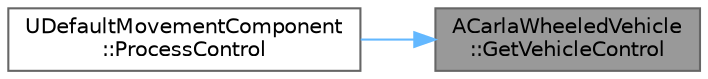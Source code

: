 digraph "ACarlaWheeledVehicle::GetVehicleControl"
{
 // INTERACTIVE_SVG=YES
 // LATEX_PDF_SIZE
  bgcolor="transparent";
  edge [fontname=Helvetica,fontsize=10,labelfontname=Helvetica,labelfontsize=10];
  node [fontname=Helvetica,fontsize=10,shape=box,height=0.2,width=0.4];
  rankdir="RL";
  Node1 [id="Node000001",label="ACarlaWheeledVehicle\l::GetVehicleControl",height=0.2,width=0.4,color="gray40", fillcolor="grey60", style="filled", fontcolor="black",tooltip="Vehicle control currently applied to this vehicle."];
  Node1 -> Node2 [id="edge1_Node000001_Node000002",dir="back",color="steelblue1",style="solid",tooltip=" "];
  Node2 [id="Node000002",label="UDefaultMovementComponent\l::ProcessControl",height=0.2,width=0.4,color="grey40", fillcolor="white", style="filled",URL="$db/d10/classUDefaultMovementComponent.html#ab91ad8f6d36d320b807a22f8727579a2",tooltip=" "];
}
